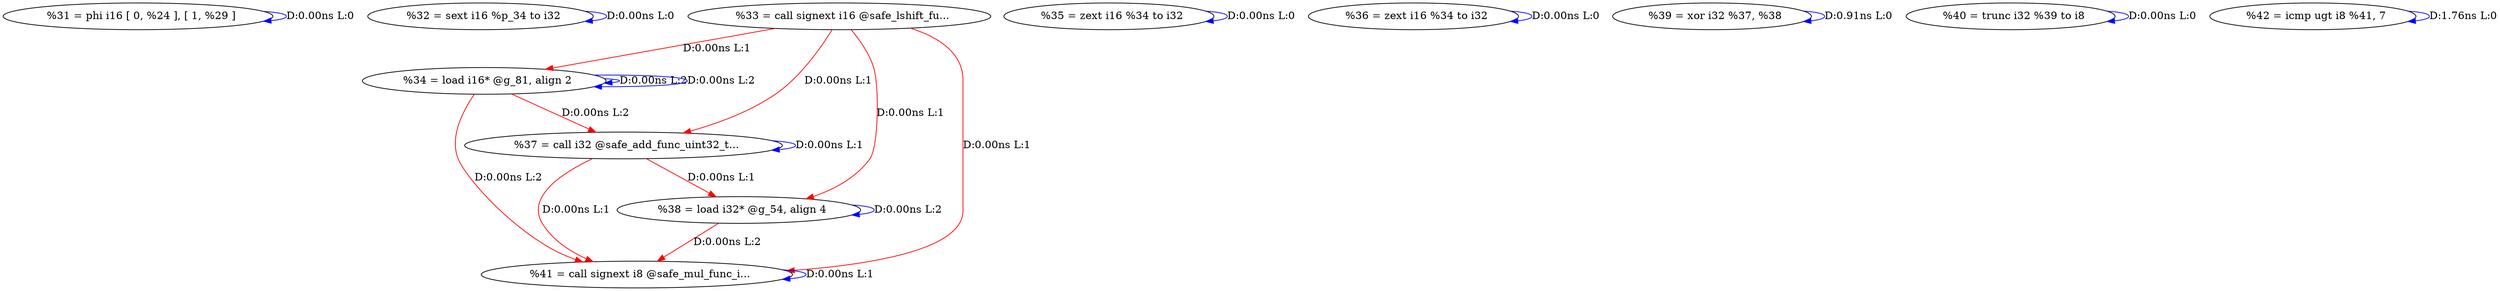 digraph {
Node0x3399140[label="  %31 = phi i16 [ 0, %24 ], [ 1, %29 ]"];
Node0x3399140 -> Node0x3399140[label="D:0.00ns L:0",color=blue];
Node0x3399220[label="  %32 = sext i16 %p_34 to i32"];
Node0x3399220 -> Node0x3399220[label="D:0.00ns L:0",color=blue];
Node0x33993e0[label="  %34 = load i16* @g_81, align 2"];
Node0x3399300[label="  %33 = call signext i16 @safe_lshift_fu..."];
Node0x3399300 -> Node0x33993e0[label="D:0.00ns L:1",color=red];
Node0x3399680[label="  %37 = call i32 @safe_add_func_uint32_t..."];
Node0x3399300 -> Node0x3399680[label="D:0.00ns L:1",color=red];
Node0x3399760[label="  %38 = load i32* @g_54, align 4"];
Node0x3399300 -> Node0x3399760[label="D:0.00ns L:1",color=red];
Node0x3399a00[label="  %41 = call signext i8 @safe_mul_func_i..."];
Node0x3399300 -> Node0x3399a00[label="D:0.00ns L:1",color=red];
Node0x33993e0 -> Node0x33993e0[label="D:0.00ns L:2",color=blue];
Node0x33993e0 -> Node0x33993e0[label="D:0.00ns L:2",color=blue];
Node0x33993e0 -> Node0x3399680[label="D:0.00ns L:2",color=red];
Node0x33993e0 -> Node0x3399a00[label="D:0.00ns L:2",color=red];
Node0x33994c0[label="  %35 = zext i16 %34 to i32"];
Node0x33994c0 -> Node0x33994c0[label="D:0.00ns L:0",color=blue];
Node0x33995a0[label="  %36 = zext i16 %34 to i32"];
Node0x33995a0 -> Node0x33995a0[label="D:0.00ns L:0",color=blue];
Node0x3399680 -> Node0x3399680[label="D:0.00ns L:1",color=blue];
Node0x3399680 -> Node0x3399760[label="D:0.00ns L:1",color=red];
Node0x3399680 -> Node0x3399a00[label="D:0.00ns L:1",color=red];
Node0x3399760 -> Node0x3399760[label="D:0.00ns L:2",color=blue];
Node0x3399760 -> Node0x3399a00[label="D:0.00ns L:2",color=red];
Node0x3399840[label="  %39 = xor i32 %37, %38"];
Node0x3399840 -> Node0x3399840[label="D:0.91ns L:0",color=blue];
Node0x3399920[label="  %40 = trunc i32 %39 to i8"];
Node0x3399920 -> Node0x3399920[label="D:0.00ns L:0",color=blue];
Node0x3399a00 -> Node0x3399a00[label="D:0.00ns L:1",color=blue];
Node0x3399ae0[label="  %42 = icmp ugt i8 %41, 7"];
Node0x3399ae0 -> Node0x3399ae0[label="D:1.76ns L:0",color=blue];
}
